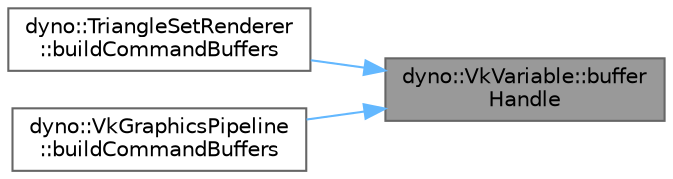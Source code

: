 digraph "dyno::VkVariable::bufferHandle"
{
 // LATEX_PDF_SIZE
  bgcolor="transparent";
  edge [fontname=Helvetica,fontsize=10,labelfontname=Helvetica,labelfontsize=10];
  node [fontname=Helvetica,fontsize=10,shape=box,height=0.2,width=0.4];
  rankdir="RL";
  Node1 [id="Node000001",label="dyno::VkVariable::buffer\lHandle",height=0.2,width=0.4,color="gray40", fillcolor="grey60", style="filled", fontcolor="black",tooltip=" "];
  Node1 -> Node2 [id="edge1_Node000001_Node000002",dir="back",color="steelblue1",style="solid",tooltip=" "];
  Node2 [id="Node000002",label="dyno::TriangleSetRenderer\l::buildCommandBuffers",height=0.2,width=0.4,color="grey40", fillcolor="white", style="filled",URL="$classdyno_1_1_triangle_set_renderer.html#a87afd4416039b6e170cf9a5909df2d23",tooltip=" "];
  Node1 -> Node3 [id="edge2_Node000001_Node000003",dir="back",color="steelblue1",style="solid",tooltip=" "];
  Node3 [id="Node000003",label="dyno::VkGraphicsPipeline\l::buildCommandBuffers",height=0.2,width=0.4,color="grey40", fillcolor="white", style="filled",URL="$classdyno_1_1_vk_graphics_pipeline.html#a33a616af1b626f593f5f22f2fdd1e85b",tooltip=" "];
}
